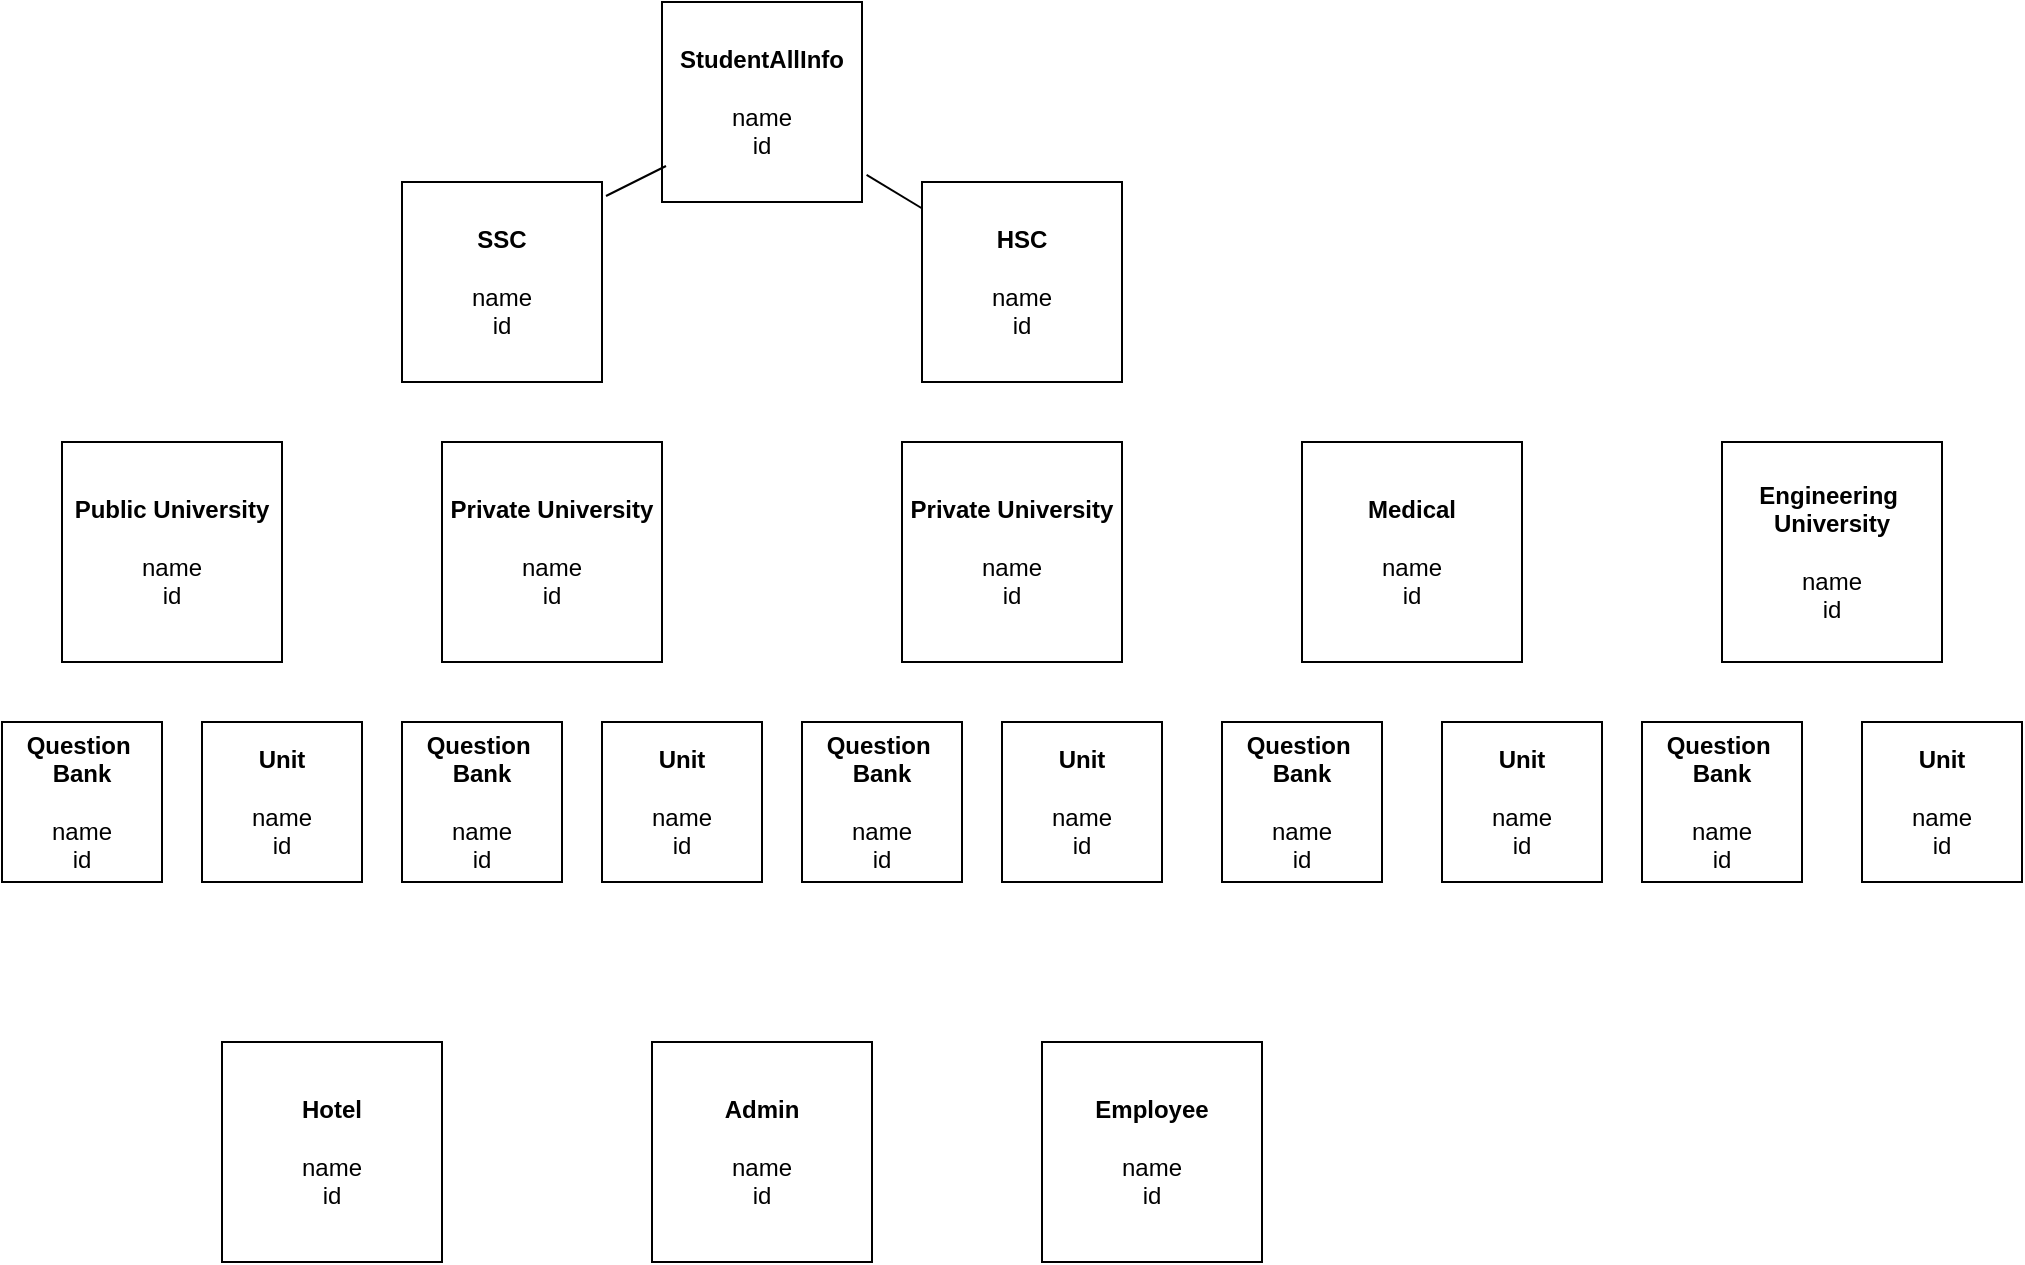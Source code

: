 <mxfile version="12.7.4" type="github">
  <diagram id="KFb1uY-G-l7kQ8qVlv97" name="Page-1">
    <mxGraphModel dx="1021" dy="541" grid="1" gridSize="10" guides="1" tooltips="1" connect="1" arrows="1" fold="1" page="1" pageScale="1" pageWidth="850" pageHeight="1100" math="0" shadow="0">
      <root>
        <mxCell id="0" />
        <mxCell id="1" parent="0" />
        <mxCell id="6ZBuI9rRQd1MT6qtGG35-1" value="&lt;b&gt;StudentAllInfo&lt;br&gt;&lt;br&gt;&lt;/b&gt;name&lt;br&gt;id&lt;br&gt;" style="whiteSpace=wrap;html=1;aspect=fixed;" vertex="1" parent="1">
          <mxGeometry x="340" y="10" width="100" height="100" as="geometry" />
        </mxCell>
        <mxCell id="6ZBuI9rRQd1MT6qtGG35-2" value="&lt;b&gt;Public University&lt;br&gt;&lt;br&gt;&lt;/b&gt;name&lt;br&gt;id" style="whiteSpace=wrap;html=1;aspect=fixed;" vertex="1" parent="1">
          <mxGeometry x="40" y="230" width="110" height="110" as="geometry" />
        </mxCell>
        <mxCell id="6ZBuI9rRQd1MT6qtGG35-4" value="&lt;b&gt;Private University&lt;br&gt;&lt;br&gt;&lt;/b&gt;name&lt;br&gt;id" style="whiteSpace=wrap;html=1;aspect=fixed;" vertex="1" parent="1">
          <mxGeometry x="230" y="230" width="110" height="110" as="geometry" />
        </mxCell>
        <mxCell id="6ZBuI9rRQd1MT6qtGG35-5" value="&lt;b&gt;Private University&lt;br&gt;&lt;br&gt;&lt;/b&gt;name&lt;br&gt;id" style="whiteSpace=wrap;html=1;aspect=fixed;" vertex="1" parent="1">
          <mxGeometry x="460" y="230" width="110" height="110" as="geometry" />
        </mxCell>
        <mxCell id="6ZBuI9rRQd1MT6qtGG35-6" value="&lt;b&gt;Medical&lt;br&gt;&lt;br&gt;&lt;/b&gt;name&lt;br&gt;id" style="whiteSpace=wrap;html=1;aspect=fixed;" vertex="1" parent="1">
          <mxGeometry x="660" y="230" width="110" height="110" as="geometry" />
        </mxCell>
        <mxCell id="6ZBuI9rRQd1MT6qtGG35-7" value="&lt;b&gt;Engineering&amp;nbsp;&lt;br&gt;University&lt;/b&gt;&lt;br&gt;&lt;br&gt;name&lt;br&gt;id" style="whiteSpace=wrap;html=1;aspect=fixed;" vertex="1" parent="1">
          <mxGeometry x="870" y="230" width="110" height="110" as="geometry" />
        </mxCell>
        <mxCell id="6ZBuI9rRQd1MT6qtGG35-8" value="&lt;b&gt;Hotel&lt;br&gt;&lt;br&gt;&lt;/b&gt;name&lt;br&gt;id" style="whiteSpace=wrap;html=1;aspect=fixed;" vertex="1" parent="1">
          <mxGeometry x="120" y="530" width="110" height="110" as="geometry" />
        </mxCell>
        <mxCell id="6ZBuI9rRQd1MT6qtGG35-9" value="&lt;b&gt;Admin&lt;br&gt;&lt;br&gt;&lt;/b&gt;name&lt;br&gt;id" style="whiteSpace=wrap;html=1;aspect=fixed;" vertex="1" parent="1">
          <mxGeometry x="335" y="530" width="110" height="110" as="geometry" />
        </mxCell>
        <mxCell id="6ZBuI9rRQd1MT6qtGG35-10" value="&lt;b&gt;Employee&lt;br&gt;&lt;br&gt;&lt;/b&gt;name&lt;br&gt;id" style="whiteSpace=wrap;html=1;aspect=fixed;" vertex="1" parent="1">
          <mxGeometry x="530" y="530" width="110" height="110" as="geometry" />
        </mxCell>
        <mxCell id="6ZBuI9rRQd1MT6qtGG35-12" value="&lt;b&gt;SSC&lt;br&gt;&lt;br&gt;&lt;/b&gt;name&lt;br&gt;id" style="whiteSpace=wrap;html=1;aspect=fixed;" vertex="1" parent="1">
          <mxGeometry x="210" y="100" width="100" height="100" as="geometry" />
        </mxCell>
        <mxCell id="6ZBuI9rRQd1MT6qtGG35-13" value="&lt;b&gt;HSC&lt;br&gt;&lt;br&gt;&lt;/b&gt;name&lt;br&gt;id" style="whiteSpace=wrap;html=1;aspect=fixed;" vertex="1" parent="1">
          <mxGeometry x="470" y="100" width="100" height="100" as="geometry" />
        </mxCell>
        <mxCell id="6ZBuI9rRQd1MT6qtGG35-14" value="" style="endArrow=none;html=1;entryX=0.02;entryY=0.82;entryDx=0;entryDy=0;entryPerimeter=0;exitX=1.02;exitY=0.07;exitDx=0;exitDy=0;exitPerimeter=0;" edge="1" parent="1" source="6ZBuI9rRQd1MT6qtGG35-12" target="6ZBuI9rRQd1MT6qtGG35-1">
          <mxGeometry width="50" height="50" relative="1" as="geometry">
            <mxPoint x="390" y="240" as="sourcePoint" />
            <mxPoint x="440" y="190" as="targetPoint" />
          </mxGeometry>
        </mxCell>
        <mxCell id="6ZBuI9rRQd1MT6qtGG35-15" value="" style="endArrow=none;html=1;entryX=1.023;entryY=0.864;entryDx=0;entryDy=0;entryPerimeter=0;exitX=-0.003;exitY=0.13;exitDx=0;exitDy=0;exitPerimeter=0;" edge="1" parent="1" source="6ZBuI9rRQd1MT6qtGG35-13" target="6ZBuI9rRQd1MT6qtGG35-1">
          <mxGeometry width="50" height="50" relative="1" as="geometry">
            <mxPoint x="380" y="200" as="sourcePoint" />
            <mxPoint x="430" y="150" as="targetPoint" />
          </mxGeometry>
        </mxCell>
        <mxCell id="6ZBuI9rRQd1MT6qtGG35-16" value="&lt;b&gt;Question&amp;nbsp;&lt;br&gt;Bank&lt;/b&gt;&lt;br&gt;&lt;br&gt;name&lt;br&gt;id" style="whiteSpace=wrap;html=1;aspect=fixed;" vertex="1" parent="1">
          <mxGeometry x="10" y="370" width="80" height="80" as="geometry" />
        </mxCell>
        <mxCell id="6ZBuI9rRQd1MT6qtGG35-18" value="&lt;b&gt;Unit&lt;/b&gt;&lt;br&gt;&lt;br&gt;name&lt;br&gt;id" style="whiteSpace=wrap;html=1;aspect=fixed;" vertex="1" parent="1">
          <mxGeometry x="110" y="370" width="80" height="80" as="geometry" />
        </mxCell>
        <mxCell id="6ZBuI9rRQd1MT6qtGG35-19" value="&lt;b&gt;Unit&lt;/b&gt;&lt;br&gt;&lt;br&gt;name&lt;br&gt;id" style="whiteSpace=wrap;html=1;aspect=fixed;" vertex="1" parent="1">
          <mxGeometry x="310" y="370" width="80" height="80" as="geometry" />
        </mxCell>
        <mxCell id="6ZBuI9rRQd1MT6qtGG35-20" value="&lt;b&gt;Question&amp;nbsp;&lt;br&gt;Bank&lt;/b&gt;&lt;br&gt;&lt;br&gt;name&lt;br&gt;id" style="whiteSpace=wrap;html=1;aspect=fixed;" vertex="1" parent="1">
          <mxGeometry x="210" y="370" width="80" height="80" as="geometry" />
        </mxCell>
        <mxCell id="6ZBuI9rRQd1MT6qtGG35-21" value="&lt;b&gt;Unit&lt;/b&gt;&lt;br&gt;&lt;br&gt;name&lt;br&gt;id" style="whiteSpace=wrap;html=1;aspect=fixed;" vertex="1" parent="1">
          <mxGeometry x="510" y="370" width="80" height="80" as="geometry" />
        </mxCell>
        <mxCell id="6ZBuI9rRQd1MT6qtGG35-22" value="&lt;b&gt;Question&amp;nbsp;&lt;br&gt;Bank&lt;/b&gt;&lt;br&gt;&lt;br&gt;name&lt;br&gt;id" style="whiteSpace=wrap;html=1;aspect=fixed;" vertex="1" parent="1">
          <mxGeometry x="410" y="370" width="80" height="80" as="geometry" />
        </mxCell>
        <mxCell id="6ZBuI9rRQd1MT6qtGG35-23" value="&lt;b&gt;Unit&lt;/b&gt;&lt;br&gt;&lt;br&gt;name&lt;br&gt;id" style="whiteSpace=wrap;html=1;aspect=fixed;" vertex="1" parent="1">
          <mxGeometry x="730" y="370" width="80" height="80" as="geometry" />
        </mxCell>
        <mxCell id="6ZBuI9rRQd1MT6qtGG35-24" value="&lt;b&gt;Question&amp;nbsp;&lt;br&gt;Bank&lt;/b&gt;&lt;br&gt;&lt;br&gt;name&lt;br&gt;id" style="whiteSpace=wrap;html=1;aspect=fixed;" vertex="1" parent="1">
          <mxGeometry x="620" y="370" width="80" height="80" as="geometry" />
        </mxCell>
        <mxCell id="6ZBuI9rRQd1MT6qtGG35-25" value="&lt;b&gt;Unit&lt;/b&gt;&lt;br&gt;&lt;br&gt;name&lt;br&gt;id" style="whiteSpace=wrap;html=1;aspect=fixed;" vertex="1" parent="1">
          <mxGeometry x="940" y="370" width="80" height="80" as="geometry" />
        </mxCell>
        <mxCell id="6ZBuI9rRQd1MT6qtGG35-26" value="&lt;b&gt;Question&amp;nbsp;&lt;br&gt;Bank&lt;/b&gt;&lt;br&gt;&lt;br&gt;name&lt;br&gt;id" style="whiteSpace=wrap;html=1;aspect=fixed;" vertex="1" parent="1">
          <mxGeometry x="830" y="370" width="80" height="80" as="geometry" />
        </mxCell>
      </root>
    </mxGraphModel>
  </diagram>
</mxfile>
